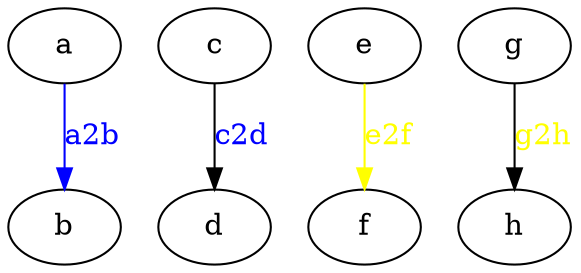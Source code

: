 digraph {
    edge[fontcolor=blue]

    a -> b[color=blue label=a2b]
    c -> d[label=c2d]

    subgraph {
        edge[fontcolor=yellow]

        e -> f[color=yellow label=e2f]
        g -> h[label=g2h]
    }
}
